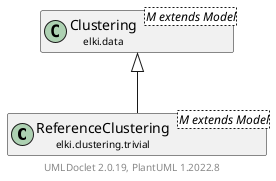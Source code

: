 @startuml
    remove .*\.(Instance|Par|Parameterizer|Factory)$
    set namespaceSeparator none
    hide empty fields
    hide empty methods

    class "<size:14>ReferenceClustering\n<size:10>elki.clustering.trivial" as elki.clustering.trivial.ReferenceClustering<M extends Model> [[ReferenceClustering.html]]

    class "<size:14>Clustering\n<size:10>elki.data" as elki.data.Clustering<M extends Model> [[../../data/Clustering.html]]

    elki.data.Clustering <|-- elki.clustering.trivial.ReferenceClustering

    center footer UMLDoclet 2.0.19, PlantUML 1.2022.8
@enduml
